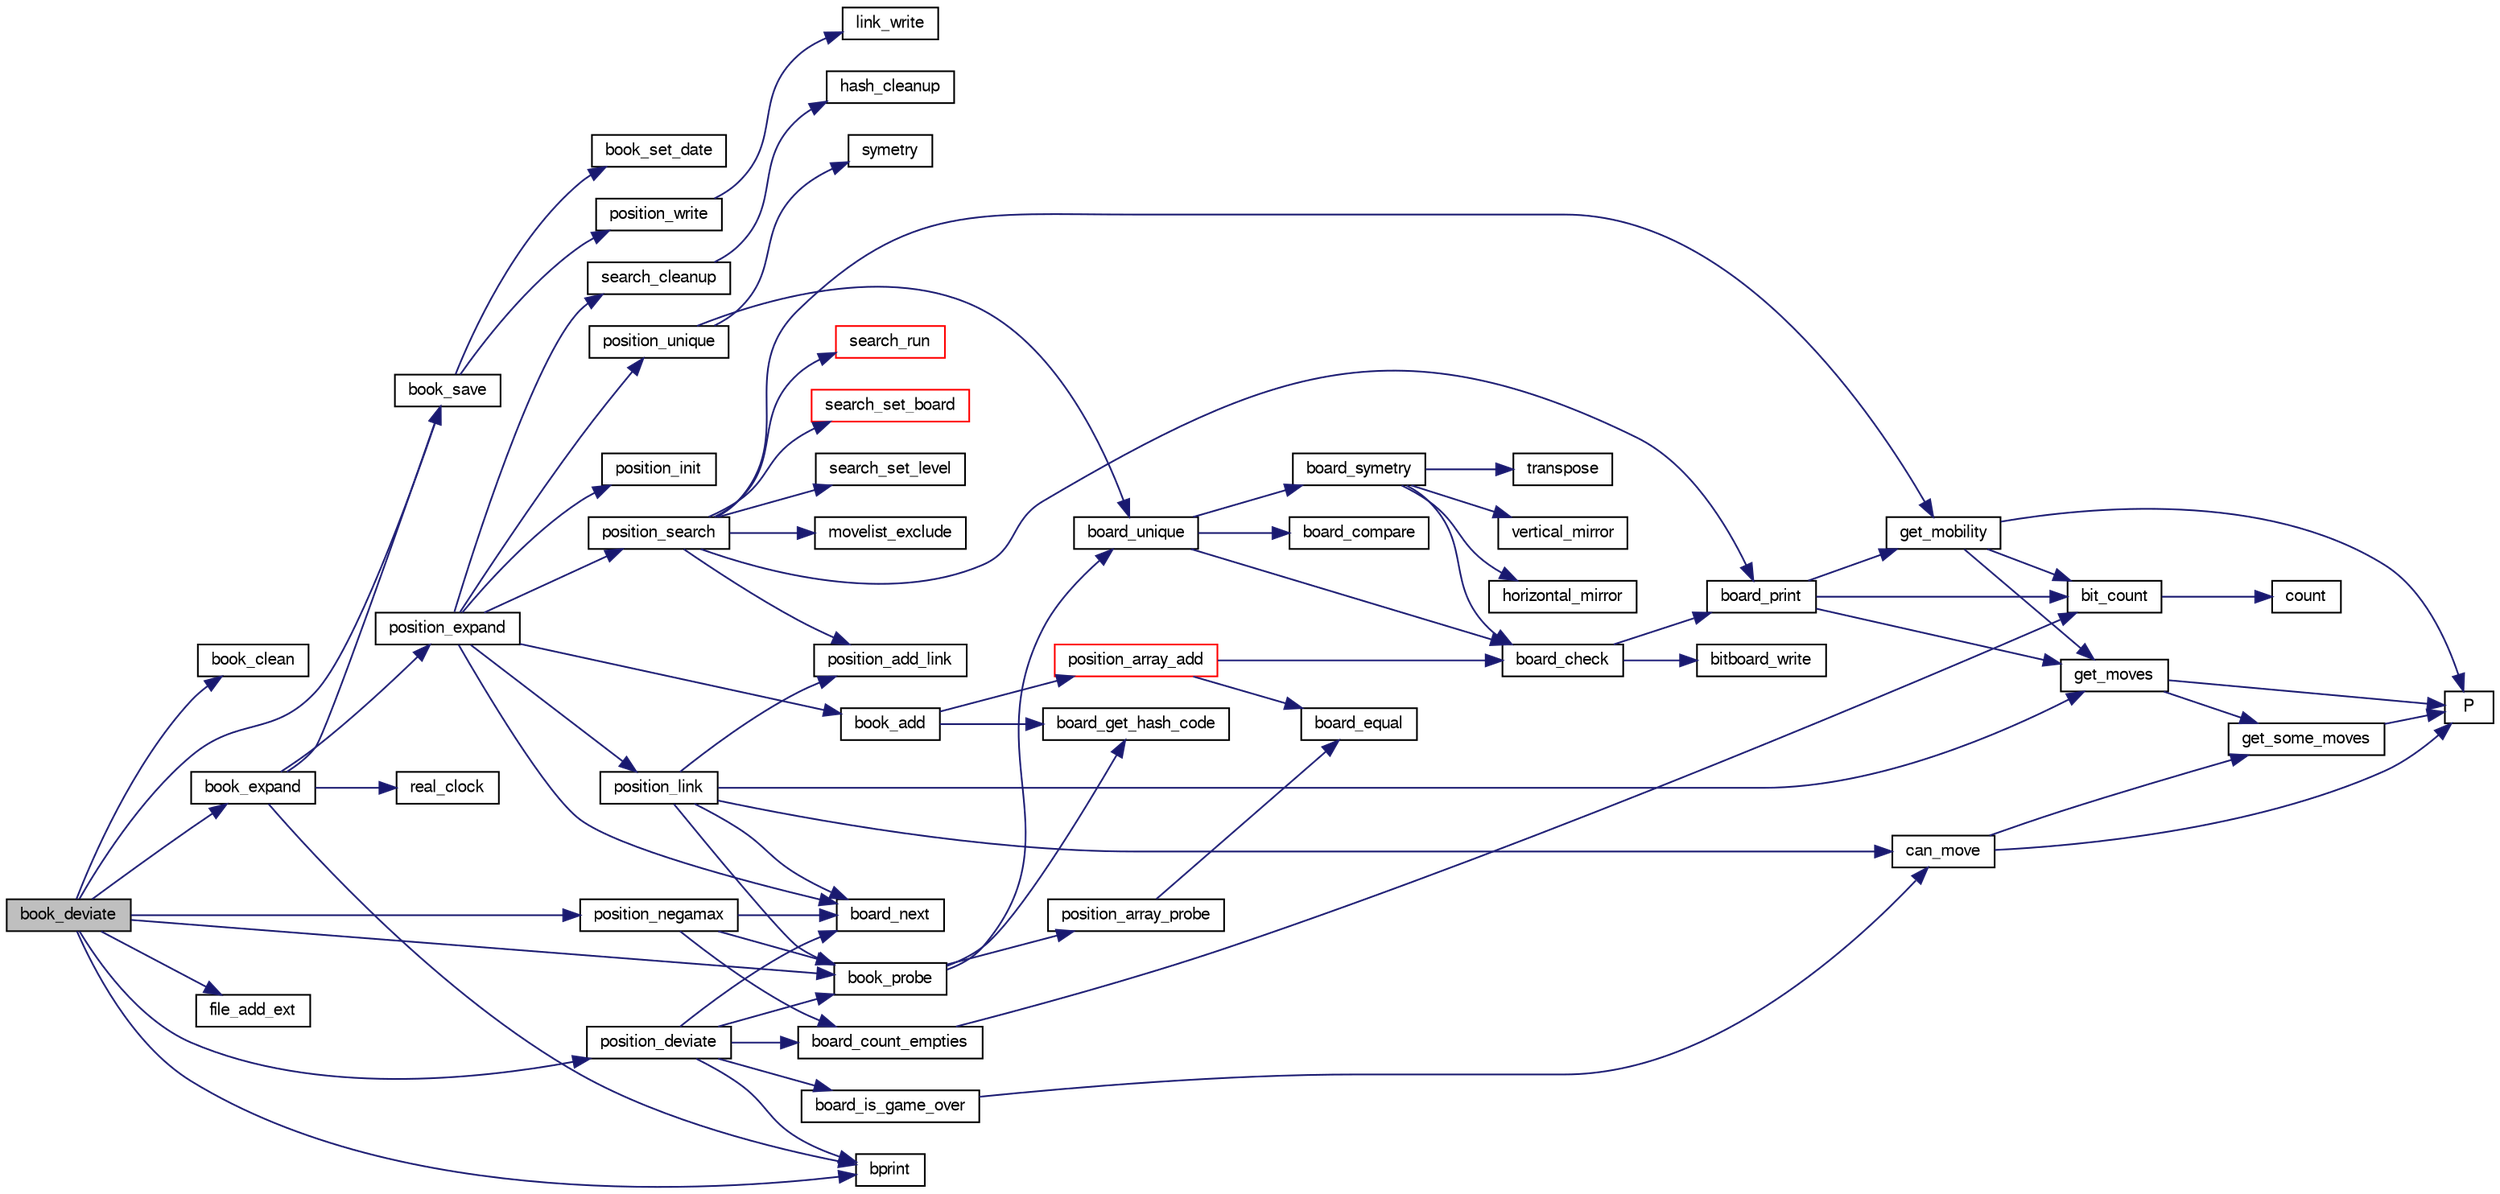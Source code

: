 digraph "book_deviate"
{
 // LATEX_PDF_SIZE
  bgcolor="transparent";
  edge [fontname="FreeSans",fontsize="10",labelfontname="FreeSans",labelfontsize="10"];
  node [fontname="FreeSans",fontsize="10",shape=record];
  rankdir="LR";
  Node1 [label="book_deviate",height=0.2,width=0.4,color="black", fillcolor="grey75", style="filled", fontcolor="black",tooltip="Deviate a book."];
  Node1 -> Node2 [color="midnightblue",fontsize="10",style="solid",fontname="FreeSans"];
  Node2 [label="book_clean",height=0.2,width=0.4,color="black",URL="$book_8c.html#a300b451491cd9140c2f9e69c33345100",tooltip="Set all positions as undone."];
  Node1 -> Node3 [color="midnightblue",fontsize="10",style="solid",fontname="FreeSans"];
  Node3 [label="book_expand",height=0.2,width=0.4,color="black",URL="$book_8c.html#a1cfcc1d0080958387f00fbc3fe9daf65",tooltip="Expand a book."];
  Node3 -> Node4 [color="midnightblue",fontsize="10",style="solid",fontname="FreeSans"];
  Node4 [label="book_save",height=0.2,width=0.4,color="black",URL="$book_8c.html#a8a72fd661f16eb01bfa46833b777f615",tooltip="Save an opening book."];
  Node4 -> Node5 [color="midnightblue",fontsize="10",style="solid",fontname="FreeSans"];
  Node5 [label="book_set_date",height=0.2,width=0.4,color="black",URL="$book_8c.html#afe22572623333b9e82494984e238f444",tooltip="Set book date."];
  Node4 -> Node6 [color="midnightblue",fontsize="10",style="solid",fontname="FreeSans"];
  Node6 [label="position_write",height=0.2,width=0.4,color="black",URL="$book_8c.html#a93a3c5e63c600de569816cd15c187d15",tooltip="Write a position."];
  Node6 -> Node7 [color="midnightblue",fontsize="10",style="solid",fontname="FreeSans"];
  Node7 [label="link_write",height=0.2,width=0.4,color="black",URL="$book_8c.html#a9f1fe50f540a076dbb42e68bdc5d4904",tooltip="write a link."];
  Node3 -> Node8 [color="midnightblue",fontsize="10",style="solid",fontname="FreeSans"];
  Node8 [label="bprint",height=0.2,width=0.4,color="black",URL="$book_8c.html#a08ce2cc5efe2f2afd5556168775528b3",tooltip="print a message on stdout."];
  Node3 -> Node9 [color="midnightblue",fontsize="10",style="solid",fontname="FreeSans"];
  Node9 [label="position_expand",height=0.2,width=0.4,color="black",URL="$book_8c.html#a3d3386302ce5a1f050ca860bcf8c2ce6",tooltip="Expand a position."];
  Node9 -> Node10 [color="midnightblue",fontsize="10",style="solid",fontname="FreeSans"];
  Node10 [label="board_next",height=0.2,width=0.4,color="black",URL="$board_8c.html#aa02d38e320edf6b9d695e2b1eed6c85f",tooltip="Compute a board resulting of a move played on a previous board."];
  Node9 -> Node11 [color="midnightblue",fontsize="10",style="solid",fontname="FreeSans"];
  Node11 [label="book_add",height=0.2,width=0.4,color="black",URL="$book_8c.html#a7599271392bdcf62052bcd8f4e9283e7",tooltip="Add a position to the book."];
  Node11 -> Node12 [color="midnightblue",fontsize="10",style="solid",fontname="FreeSans"];
  Node12 [label="board_get_hash_code",height=0.2,width=0.4,color="black",URL="$board_8c.html#a0e6cff6e714bcb714e2b9b2d7b9fbec6",tooltip="Compute a hash code."];
  Node11 -> Node13 [color="midnightblue",fontsize="10",style="solid",fontname="FreeSans"];
  Node13 [label="position_array_add",height=0.2,width=0.4,color="red",URL="$book_8c.html#a33dd65578cee2bb82c44f6b5bcc7ca70",tooltip="Add a position to the array."];
  Node13 -> Node14 [color="midnightblue",fontsize="10",style="solid",fontname="FreeSans"];
  Node14 [label="board_check",height=0.2,width=0.4,color="black",URL="$board_8c.html#a849436f17b60e89ed91f8e5013ed9d04",tooltip="Check board consistency."];
  Node14 -> Node15 [color="midnightblue",fontsize="10",style="solid",fontname="FreeSans"];
  Node15 [label="bitboard_write",height=0.2,width=0.4,color="black",URL="$bit_8c.html#a519b18f67de9b8edbd98f687a13b45f5",tooltip="Print an unsigned long long as a board."];
  Node14 -> Node16 [color="midnightblue",fontsize="10",style="solid",fontname="FreeSans"];
  Node16 [label="board_print",height=0.2,width=0.4,color="black",URL="$board_8c.html#a27ccb92684d9e7194eeb3bc34311ad55",tooltip="Print out the board."];
  Node16 -> Node17 [color="midnightblue",fontsize="10",style="solid",fontname="FreeSans"];
  Node17 [label="bit_count",height=0.2,width=0.4,color="black",URL="$bit_8c.html#a830fec0a90989da1f1900ff609b92167",tooltip="Count the number of bits set to one in an unsigned long long."];
  Node17 -> Node18 [color="midnightblue",fontsize="10",style="solid",fontname="FreeSans"];
  Node18 [label="count",height=0.2,width=0.4,color="black",URL="$generate__flip_8c.html#a1a1d6a2cdbded5c35040f6555e948770",tooltip=" "];
  Node16 -> Node19 [color="midnightblue",fontsize="10",style="solid",fontname="FreeSans"];
  Node19 [label="get_mobility",height=0.2,width=0.4,color="black",URL="$board_8c.html#a7509639c4e49c56fe83b3d978580ed42",tooltip="Count legal moves."];
  Node19 -> Node17 [color="midnightblue",fontsize="10",style="solid",fontname="FreeSans"];
  Node19 -> Node20 [color="midnightblue",fontsize="10",style="solid",fontname="FreeSans"];
  Node20 [label="get_moves",height=0.2,width=0.4,color="black",URL="$board_8c.html#a7610dc936a6aea22b3c5e162f722a7a1",tooltip="Get legal moves."];
  Node20 -> Node21 [color="midnightblue",fontsize="10",style="solid",fontname="FreeSans"];
  Node21 [label="get_some_moves",height=0.2,width=0.4,color="black",URL="$board_8c.html#a5db071e3e4d26a0b7d6425bb6333dd7f",tooltip="Get a part of the moves."];
  Node21 -> Node22 [color="midnightblue",fontsize="10",style="solid",fontname="FreeSans"];
  Node22 [label="P",height=0.2,width=0.4,color="black",URL="$generate__flip_8c.html#a11481f01e169aee1117c83a352c22222",tooltip=" "];
  Node20 -> Node22 [color="midnightblue",fontsize="10",style="solid",fontname="FreeSans"];
  Node19 -> Node22 [color="midnightblue",fontsize="10",style="solid",fontname="FreeSans"];
  Node16 -> Node20 [color="midnightblue",fontsize="10",style="solid",fontname="FreeSans"];
  Node13 -> Node23 [color="midnightblue",fontsize="10",style="solid",fontname="FreeSans"];
  Node23 [label="board_equal",height=0.2,width=0.4,color="black",URL="$board_8c.html#a8b5bfe9db13bf07894a8bc77e3ebfbbe",tooltip="Compare two board for equality."];
  Node9 -> Node41 [color="midnightblue",fontsize="10",style="solid",fontname="FreeSans"];
  Node41 [label="position_init",height=0.2,width=0.4,color="black",URL="$book_8c.html#afb0f6cc3910d40165c8350150e0a5ca4",tooltip="Initialize a position."];
  Node9 -> Node42 [color="midnightblue",fontsize="10",style="solid",fontname="FreeSans"];
  Node42 [label="position_link",height=0.2,width=0.4,color="black",URL="$book_8c.html#a019aa7c08d4071fc2afc5c4a01777699",tooltip="Link a position."];
  Node42 -> Node10 [color="midnightblue",fontsize="10",style="solid",fontname="FreeSans"];
  Node42 -> Node43 [color="midnightblue",fontsize="10",style="solid",fontname="FreeSans"];
  Node43 [label="book_probe",height=0.2,width=0.4,color="black",URL="$book_8c.html#a0618aa17a7aef4ce9704705ab3f4a8fa",tooltip="Find a position in the book."];
  Node43 -> Node12 [color="midnightblue",fontsize="10",style="solid",fontname="FreeSans"];
  Node43 -> Node27 [color="midnightblue",fontsize="10",style="solid",fontname="FreeSans"];
  Node27 [label="board_unique",height=0.2,width=0.4,color="black",URL="$board_8c.html#a66911c3a003f5fb27a87503b5bb04f6d",tooltip="unique board"];
  Node27 -> Node14 [color="midnightblue",fontsize="10",style="solid",fontname="FreeSans"];
  Node27 -> Node28 [color="midnightblue",fontsize="10",style="solid",fontname="FreeSans"];
  Node28 [label="board_compare",height=0.2,width=0.4,color="black",URL="$board_8c.html#a491a2e6d66c4c479a913292594db7b01",tooltip="Compare two board."];
  Node27 -> Node29 [color="midnightblue",fontsize="10",style="solid",fontname="FreeSans"];
  Node29 [label="board_symetry",height=0.2,width=0.4,color="black",URL="$board_8c.html#aefe9a86ea799322c9c9da6255ebb9d29",tooltip="symetric board"];
  Node29 -> Node14 [color="midnightblue",fontsize="10",style="solid",fontname="FreeSans"];
  Node29 -> Node30 [color="midnightblue",fontsize="10",style="solid",fontname="FreeSans"];
  Node30 [label="horizontal_mirror",height=0.2,width=0.4,color="black",URL="$bit_8c.html#a7826d84dcc6e19830bf93448eee22f4c",tooltip="Mirror the unsigned long long (exchange the line 1 - 8, 2 - 7, 3 - 6 & 4 - 5)."];
  Node29 -> Node31 [color="midnightblue",fontsize="10",style="solid",fontname="FreeSans"];
  Node31 [label="transpose",height=0.2,width=0.4,color="black",URL="$bit_8c.html#a62b47100450786b2738045b2f8aeebb3",tooltip="Transpose the unsigned long long (symetry % A1-H8 diagonal)."];
  Node29 -> Node32 [color="midnightblue",fontsize="10",style="solid",fontname="FreeSans"];
  Node32 [label="vertical_mirror",height=0.2,width=0.4,color="black",URL="$bit_8c.html#a896c459f1b772f5f4da4e72a0953330b",tooltip="Mirror the unsigned long long (exchange the lines A - H, B - G, C - F & D - E.)."];
  Node43 -> Node44 [color="midnightblue",fontsize="10",style="solid",fontname="FreeSans"];
  Node44 [label="position_array_probe",height=0.2,width=0.4,color="black",URL="$book_8c.html#a4b85ae156ceeffb8dfc802ccd4e96804",tooltip="Find a position in the array."];
  Node44 -> Node23 [color="midnightblue",fontsize="10",style="solid",fontname="FreeSans"];
  Node42 -> Node33 [color="midnightblue",fontsize="10",style="solid",fontname="FreeSans"];
  Node33 [label="can_move",height=0.2,width=0.4,color="black",URL="$board_8c.html#ae1a532d6eaa0e55357d0f4b9cd659b88",tooltip="Check if a player can move."];
  Node33 -> Node21 [color="midnightblue",fontsize="10",style="solid",fontname="FreeSans"];
  Node33 -> Node22 [color="midnightblue",fontsize="10",style="solid",fontname="FreeSans"];
  Node42 -> Node20 [color="midnightblue",fontsize="10",style="solid",fontname="FreeSans"];
  Node42 -> Node45 [color="midnightblue",fontsize="10",style="solid",fontname="FreeSans"];
  Node45 [label="position_add_link",height=0.2,width=0.4,color="black",URL="$book_8c.html#a0eedc9affda50d2b2a9b1af30812a149",tooltip="Add a link to this position."];
  Node9 -> Node46 [color="midnightblue",fontsize="10",style="solid",fontname="FreeSans"];
  Node46 [label="position_search",height=0.2,width=0.4,color="black",URL="$book_8c.html#ad3b2686173649c214c8349e5e3da0aca",tooltip="Evaluate a position."];
  Node46 -> Node16 [color="midnightblue",fontsize="10",style="solid",fontname="FreeSans"];
  Node46 -> Node19 [color="midnightblue",fontsize="10",style="solid",fontname="FreeSans"];
  Node46 -> Node47 [color="midnightblue",fontsize="10",style="solid",fontname="FreeSans"];
  Node47 [label="movelist_exclude",height=0.2,width=0.4,color="black",URL="$move_8c.html#aaca84d935896de10246179ca27982929",tooltip="Exclude a move."];
  Node46 -> Node45 [color="midnightblue",fontsize="10",style="solid",fontname="FreeSans"];
  Node46 -> Node48 [color="midnightblue",fontsize="10",style="solid",fontname="FreeSans"];
  Node48 [label="search_run",height=0.2,width=0.4,color="red",URL="$root_8c.html#ae8b727693fc7a90e504bd8abec158c84",tooltip="Search the bestmove of a given board."];
  Node46 -> Node191 [color="midnightblue",fontsize="10",style="solid",fontname="FreeSans"];
  Node191 [label="search_set_board",height=0.2,width=0.4,color="red",URL="$search_8c.html#a99ecde00b1e5da1b9366b69ec1971568",tooltip="Set the board to analyze."];
  Node46 -> Node192 [color="midnightblue",fontsize="10",style="solid",fontname="FreeSans"];
  Node192 [label="search_set_level",height=0.2,width=0.4,color="black",URL="$search_8c.html#a06bb5a695032b0cc1d8e8ca51e231ad7",tooltip="Set the search level."];
  Node9 -> Node193 [color="midnightblue",fontsize="10",style="solid",fontname="FreeSans"];
  Node193 [label="position_unique",height=0.2,width=0.4,color="black",URL="$book_8c.html#aa759e4da25983478739275f1a0506a64",tooltip="Make position unique, regarding symetries."];
  Node193 -> Node27 [color="midnightblue",fontsize="10",style="solid",fontname="FreeSans"];
  Node193 -> Node40 [color="midnightblue",fontsize="10",style="solid",fontname="FreeSans"];
  Node40 [label="symetry",height=0.2,width=0.4,color="black",URL="$move_8c.html#ad86f112611fc92f36388568fa14bde8f",tooltip="Get a symetric square coordinate."];
  Node9 -> Node194 [color="midnightblue",fontsize="10",style="solid",fontname="FreeSans"];
  Node194 [label="search_cleanup",height=0.2,width=0.4,color="black",URL="$search_8c.html#a7b93f77633c01068248bd9072013981a",tooltip="Clean-up some search data."];
  Node194 -> Node54 [color="midnightblue",fontsize="10",style="solid",fontname="FreeSans"];
  Node54 [label="hash_cleanup",height=0.2,width=0.4,color="black",URL="$hash-lock-free_8c.html#aab69792f6f434c8466eca07c469850f1",tooltip="Clear the hashtable."];
  Node3 -> Node195 [color="midnightblue",fontsize="10",style="solid",fontname="FreeSans"];
  Node195 [label="real_clock",height=0.2,width=0.4,color="black",URL="$util_8h.html#a358b4c5eab4941b90bb9ef1676e5f7e5",tooltip=" "];
  Node1 -> Node43 [color="midnightblue",fontsize="10",style="solid",fontname="FreeSans"];
  Node1 -> Node4 [color="midnightblue",fontsize="10",style="solid",fontname="FreeSans"];
  Node1 -> Node8 [color="midnightblue",fontsize="10",style="solid",fontname="FreeSans"];
  Node1 -> Node196 [color="midnightblue",fontsize="10",style="solid",fontname="FreeSans"];
  Node196 [label="file_add_ext",height=0.2,width=0.4,color="black",URL="$util_8c.html#a8eb47f9d9664ca9f331f071b6c39889c",tooltip="Add an extension to a string."];
  Node1 -> Node197 [color="midnightblue",fontsize="10",style="solid",fontname="FreeSans"];
  Node197 [label="position_deviate",height=0.2,width=0.4,color="black",URL="$book_8c.html#ae9ee489a468274fd83808c53da0418c9",tooltip="Deviate a position."];
  Node197 -> Node36 [color="midnightblue",fontsize="10",style="solid",fontname="FreeSans"];
  Node36 [label="board_count_empties",height=0.2,width=0.4,color="black",URL="$board_8c.html#a35de0f1560f069cd442105c319df2c15",tooltip="Check if the game is over."];
  Node36 -> Node17 [color="midnightblue",fontsize="10",style="solid",fontname="FreeSans"];
  Node197 -> Node59 [color="midnightblue",fontsize="10",style="solid",fontname="FreeSans"];
  Node59 [label="board_is_game_over",height=0.2,width=0.4,color="black",URL="$board_8c.html#a121c1b2912c0f5d559fe85c8ab70f061",tooltip="Check if the game is over."];
  Node59 -> Node33 [color="midnightblue",fontsize="10",style="solid",fontname="FreeSans"];
  Node197 -> Node10 [color="midnightblue",fontsize="10",style="solid",fontname="FreeSans"];
  Node197 -> Node43 [color="midnightblue",fontsize="10",style="solid",fontname="FreeSans"];
  Node197 -> Node8 [color="midnightblue",fontsize="10",style="solid",fontname="FreeSans"];
  Node1 -> Node198 [color="midnightblue",fontsize="10",style="solid",fontname="FreeSans"];
  Node198 [label="position_negamax",height=0.2,width=0.4,color="black",URL="$book_8c.html#a0f9f396689401dd6b9b1e3cc8cc26ab1",tooltip="Negamax a position."];
  Node198 -> Node36 [color="midnightblue",fontsize="10",style="solid",fontname="FreeSans"];
  Node198 -> Node10 [color="midnightblue",fontsize="10",style="solid",fontname="FreeSans"];
  Node198 -> Node43 [color="midnightblue",fontsize="10",style="solid",fontname="FreeSans"];
}
